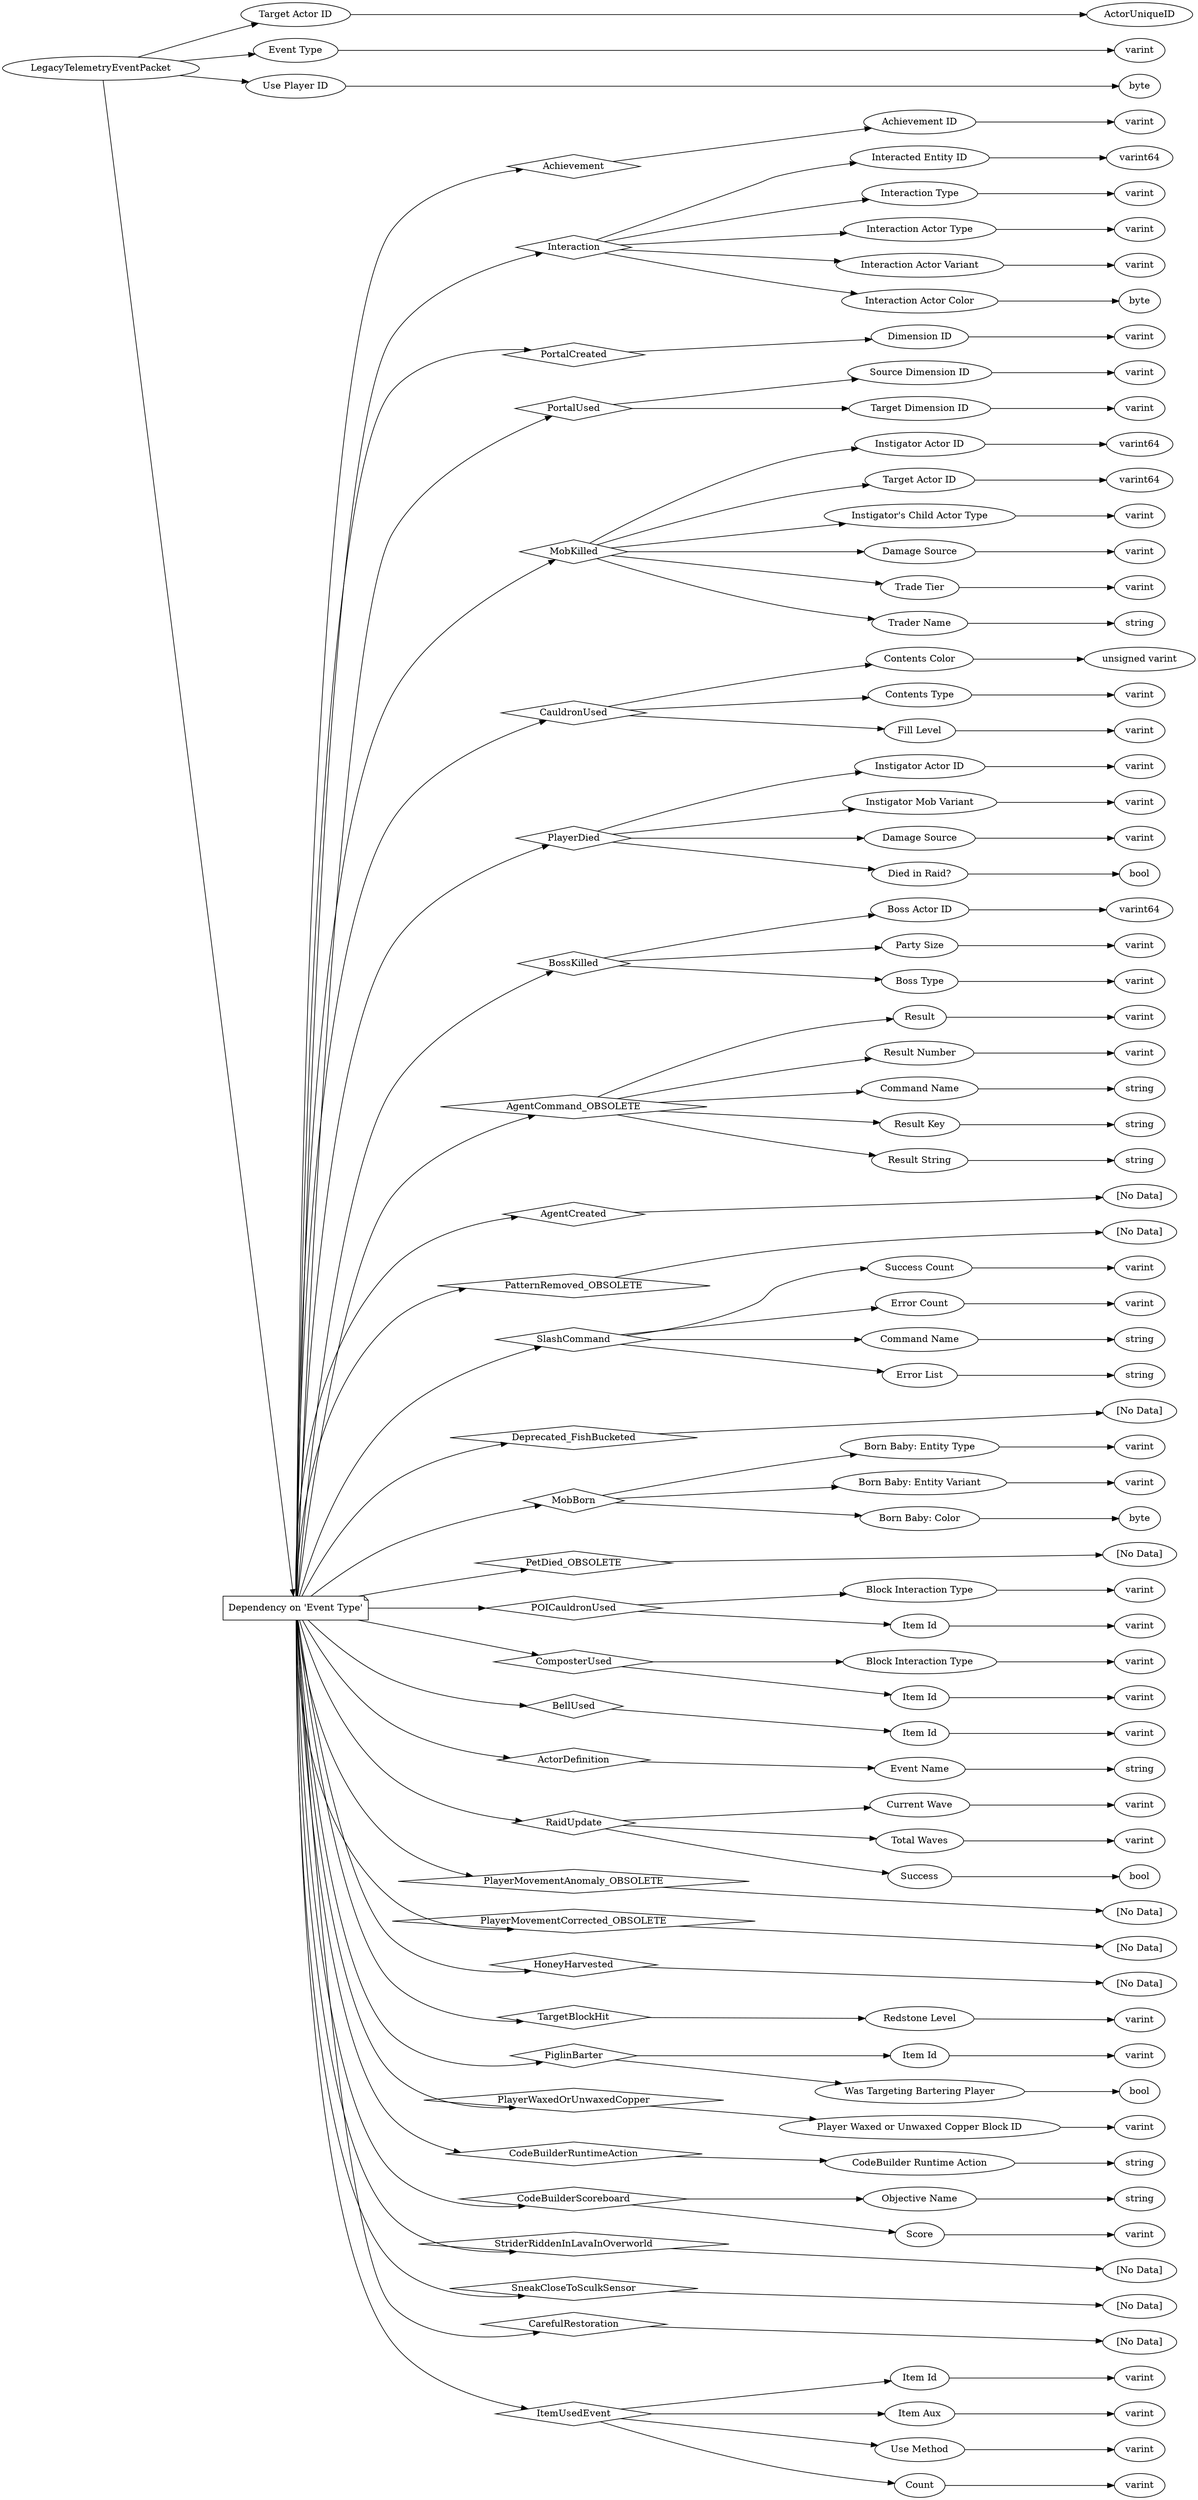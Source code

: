 digraph "LegacyTelemetryEventPacket" {
rankdir = LR
0
0 -> 1
1 -> 2
0 -> 3
3 -> 4
0 -> 5
5 -> 6
0 -> 7
7 -> 8
8 -> 9
9 -> 10
7 -> 11
11 -> 12
12 -> 13
11 -> 14
14 -> 15
11 -> 16
16 -> 17
11 -> 18
18 -> 19
11 -> 20
20 -> 21
7 -> 22
22 -> 23
23 -> 24
7 -> 25
25 -> 26
26 -> 27
25 -> 28
28 -> 29
7 -> 30
30 -> 31
31 -> 32
30 -> 33
33 -> 34
30 -> 35
35 -> 36
30 -> 37
37 -> 38
30 -> 39
39 -> 40
30 -> 41
41 -> 42
7 -> 43
43 -> 44
44 -> 45
43 -> 46
46 -> 47
43 -> 48
48 -> 49
7 -> 50
50 -> 51
51 -> 52
50 -> 53
53 -> 54
50 -> 55
55 -> 56
50 -> 57
57 -> 58
7 -> 59
59 -> 60
60 -> 61
59 -> 62
62 -> 63
59 -> 64
64 -> 65
7 -> 66
66 -> 67
67 -> 68
66 -> 69
69 -> 70
66 -> 71
71 -> 72
66 -> 73
73 -> 74
66 -> 75
75 -> 76
7 -> 77
77 -> 78
7 -> 79
79 -> 80
7 -> 81
81 -> 82
82 -> 83
81 -> 84
84 -> 85
81 -> 86
86 -> 87
81 -> 88
88 -> 89
7 -> 90
90 -> 91
7 -> 92
92 -> 93
93 -> 94
92 -> 95
95 -> 96
92 -> 97
97 -> 98
7 -> 99
99 -> 100
7 -> 101
101 -> 102
102 -> 103
101 -> 104
104 -> 105
7 -> 106
106 -> 107
107 -> 108
106 -> 109
109 -> 110
7 -> 111
111 -> 112
112 -> 113
7 -> 114
114 -> 115
115 -> 116
7 -> 117
117 -> 118
118 -> 119
117 -> 120
120 -> 121
117 -> 122
122 -> 123
7 -> 124
124 -> 125
7 -> 126
126 -> 127
7 -> 128
128 -> 129
7 -> 130
130 -> 131
131 -> 132
7 -> 133
133 -> 134
134 -> 135
133 -> 136
136 -> 137
7 -> 138
138 -> 139
139 -> 140
7 -> 141
141 -> 142
142 -> 143
7 -> 144
144 -> 145
145 -> 146
144 -> 147
147 -> 148
7 -> 149
149 -> 150
7 -> 151
151 -> 152
7 -> 153
153 -> 154
7 -> 155
155 -> 156
156 -> 157
155 -> 158
158 -> 159
155 -> 160
160 -> 161
155 -> 162
162 -> 163

0 [label="LegacyTelemetryEventPacket",comment="name: \"LegacyTelemetryEventPacket\", typeName: \"\", id: 0, branchId: 65, recurseId: -1, attributes: 0, notes: \"\""];
1 [label="Target Actor ID",comment="name: \"Target Actor ID\", typeName: \"ActorUniqueID\", id: 1, branchId: 0, recurseId: -1, attributes: 256, notes: \"\""];
2 [label="ActorUniqueID",comment="name: \"ActorUniqueID\", typeName: \"\", id: 2, branchId: 0, recurseId: -1, attributes: 512, notes: \"\""];
3 [label="Event Type",comment="name: \"Event Type\", typeName: \"\", id: 3, branchId: 0, recurseId: -1, attributes: 0, notes: \"\""];
4 [label="varint",comment="name: \"varint\", typeName: \"\", id: 4, branchId: 0, recurseId: -1, attributes: 512, notes: \"\""];
5 [label="Use Player ID",comment="name: \"Use Player ID\", typeName: \"\", id: 5, branchId: 0, recurseId: -1, attributes: 0, notes: \"\""];
6 [label="byte",comment="name: \"byte\", typeName: \"\", id: 6, branchId: 0, recurseId: -1, attributes: 512, notes: \"\""];
7 [label="Dependency on 'Event Type'",shape=note,comment="name: \"Dependency on 'Event Type'\", typeName: \"\", id: 7, branchId: 0, recurseId: -1, attributes: 2, notes: \"\""];
8 [label="Achievement",shape=diamond,comment="name: \"Achievement\", typeName: \"\", id: 8, branchId: 0, recurseId: -1, attributes: 4, notes: \"\""];
9 [label="Achievement ID",comment="name: \"Achievement ID\", typeName: \"\", id: 9, branchId: 0, recurseId: -1, attributes: 0, notes: \"\""];
10 [label="varint",comment="name: \"varint\", typeName: \"\", id: 10, branchId: 0, recurseId: -1, attributes: 512, notes: \"\""];
11 [label="Interaction",shape=diamond,comment="name: \"Interaction\", typeName: \"\", id: 11, branchId: 1, recurseId: -1, attributes: 4, notes: \"\""];
12 [label="Interacted Entity ID",comment="name: \"Interacted Entity ID\", typeName: \"\", id: 12, branchId: 0, recurseId: -1, attributes: 0, notes: \"\""];
13 [label="varint64",comment="name: \"varint64\", typeName: \"\", id: 13, branchId: 0, recurseId: -1, attributes: 512, notes: \"\""];
14 [label="Interaction Type",comment="name: \"Interaction Type\", typeName: \"\", id: 14, branchId: 0, recurseId: -1, attributes: 0, notes: \"\""];
15 [label="varint",comment="name: \"varint\", typeName: \"\", id: 15, branchId: 0, recurseId: -1, attributes: 512, notes: \"\""];
16 [label="Interaction Actor Type",comment="name: \"Interaction Actor Type\", typeName: \"\", id: 16, branchId: 0, recurseId: -1, attributes: 0, notes: \"\""];
17 [label="varint",comment="name: \"varint\", typeName: \"\", id: 17, branchId: 0, recurseId: -1, attributes: 512, notes: \"\""];
18 [label="Interaction Actor Variant",comment="name: \"Interaction Actor Variant\", typeName: \"\", id: 18, branchId: 0, recurseId: -1, attributes: 0, notes: \"\""];
19 [label="varint",comment="name: \"varint\", typeName: \"\", id: 19, branchId: 0, recurseId: -1, attributes: 512, notes: \"\""];
20 [label="Interaction Actor Color",comment="name: \"Interaction Actor Color\", typeName: \"\", id: 20, branchId: 0, recurseId: -1, attributes: 0, notes: \"\""];
21 [label="byte",comment="name: \"byte\", typeName: \"\", id: 21, branchId: 0, recurseId: -1, attributes: 512, notes: \"\""];
22 [label="PortalCreated",shape=diamond,comment="name: \"PortalCreated\", typeName: \"\", id: 22, branchId: 2, recurseId: -1, attributes: 4, notes: \"\""];
23 [label="Dimension ID",comment="name: \"Dimension ID\", typeName: \"\", id: 23, branchId: 0, recurseId: -1, attributes: 0, notes: \"Currently supported: (0 -> Overworld, 1 -> Nether, 2 -> The End, 3 -> Undefined)\""];
24 [label="varint",comment="name: \"varint\", typeName: \"\", id: 24, branchId: 0, recurseId: -1, attributes: 512, notes: \"\""];
25 [label="PortalUsed",shape=diamond,comment="name: \"PortalUsed\", typeName: \"\", id: 25, branchId: 3, recurseId: -1, attributes: 4, notes: \"\""];
26 [label="Source Dimension ID",comment="name: \"Source Dimension ID\", typeName: \"\", id: 26, branchId: 0, recurseId: -1, attributes: 0, notes: \"Currently supported: (0 -> Overworld, 1 -> Nether, 2 -> The End, 3 -> Undefined)\""];
27 [label="varint",comment="name: \"varint\", typeName: \"\", id: 27, branchId: 0, recurseId: -1, attributes: 512, notes: \"\""];
28 [label="Target Dimension ID",comment="name: \"Target Dimension ID\", typeName: \"\", id: 28, branchId: 0, recurseId: -1, attributes: 0, notes: \"Currently supported: (0 -> Overworld, 1 -> Nether, 2 -> The End, 3 -> Undefined)\""];
29 [label="varint",comment="name: \"varint\", typeName: \"\", id: 29, branchId: 0, recurseId: -1, attributes: 512, notes: \"\""];
30 [label="MobKilled",shape=diamond,comment="name: \"MobKilled\", typeName: \"\", id: 30, branchId: 4, recurseId: -1, attributes: 4, notes: \"\""];
31 [label="Instigator Actor ID",comment="name: \"Instigator Actor ID\", typeName: \"\", id: 31, branchId: 0, recurseId: -1, attributes: 0, notes: \"\""];
32 [label="varint64",comment="name: \"varint64\", typeName: \"\", id: 32, branchId: 0, recurseId: -1, attributes: 512, notes: \"\""];
33 [label="Target Actor ID",comment="name: \"Target Actor ID\", typeName: \"\", id: 33, branchId: 0, recurseId: -1, attributes: 0, notes: \"\""];
34 [label="varint64",comment="name: \"varint64\", typeName: \"\", id: 34, branchId: 0, recurseId: -1, attributes: 512, notes: \"\""];
35 [label="Instigator's Child Actor Type",comment="name: \"Instigator's Child Actor Type\", typeName: \"\", id: 35, branchId: 0, recurseId: -1, attributes: 0, notes: \"\""];
36 [label="varint",comment="name: \"varint\", typeName: \"\", id: 36, branchId: 0, recurseId: -1, attributes: 512, notes: \"\""];
37 [label="Damage Source",comment="name: \"Damage Source\", typeName: \"\", id: 37, branchId: 0, recurseId: -1, attributes: 0, notes: \"\""];
38 [label="varint",comment="name: \"varint\", typeName: \"\", id: 38, branchId: 0, recurseId: -1, attributes: 512, notes: \"\""];
39 [label="Trade Tier",comment="name: \"Trade Tier\", typeName: \"\", id: 39, branchId: 0, recurseId: -1, attributes: 0, notes: \"-1 if not a trading actor.\""];
40 [label="varint",comment="name: \"varint\", typeName: \"\", id: 40, branchId: 0, recurseId: -1, attributes: 512, notes: \"\""];
41 [label="Trader Name",comment="name: \"Trader Name\", typeName: \"\", id: 41, branchId: 0, recurseId: -1, attributes: 0, notes: \"Empty if not a trading actor.\""];
42 [label="string",comment="name: \"string\", typeName: \"\", id: 42, branchId: 0, recurseId: -1, attributes: 512, notes: \"\""];
43 [label="CauldronUsed",shape=diamond,comment="name: \"CauldronUsed\", typeName: \"\", id: 43, branchId: 5, recurseId: -1, attributes: 4, notes: \"\""];
44 [label="Contents Color",comment="name: \"Contents Color\", typeName: \"\", id: 44, branchId: 0, recurseId: -1, attributes: 0, notes: \"\""];
45 [label="unsigned varint",comment="name: \"unsigned varint\", typeName: \"\", id: 45, branchId: 0, recurseId: -1, attributes: 512, notes: \"\""];
46 [label="Contents Type",comment="name: \"Contents Type\", typeName: \"\", id: 46, branchId: 0, recurseId: -1, attributes: 0, notes: \"\""];
47 [label="varint",comment="name: \"varint\", typeName: \"\", id: 47, branchId: 0, recurseId: -1, attributes: 512, notes: \"\""];
48 [label="Fill Level",comment="name: \"Fill Level\", typeName: \"\", id: 48, branchId: 0, recurseId: -1, attributes: 0, notes: \"\""];
49 [label="varint",comment="name: \"varint\", typeName: \"\", id: 49, branchId: 0, recurseId: -1, attributes: 512, notes: \"\""];
50 [label="PlayerDied",shape=diamond,comment="name: \"PlayerDied\", typeName: \"\", id: 50, branchId: 6, recurseId: -1, attributes: 4, notes: \"\""];
51 [label="Instigator Actor ID",comment="name: \"Instigator Actor ID\", typeName: \"\", id: 51, branchId: 0, recurseId: -1, attributes: 0, notes: \"\""];
52 [label="varint",comment="name: \"varint\", typeName: \"\", id: 52, branchId: 0, recurseId: -1, attributes: 512, notes: \"\""];
53 [label="Instigator Mob Variant",comment="name: \"Instigator Mob Variant\", typeName: \"\", id: 53, branchId: 0, recurseId: -1, attributes: 0, notes: \"\""];
54 [label="varint",comment="name: \"varint\", typeName: \"\", id: 54, branchId: 0, recurseId: -1, attributes: 512, notes: \"\""];
55 [label="Damage Source",comment="name: \"Damage Source\", typeName: \"\", id: 55, branchId: 0, recurseId: -1, attributes: 0, notes: \"\""];
56 [label="varint",comment="name: \"varint\", typeName: \"\", id: 56, branchId: 0, recurseId: -1, attributes: 512, notes: \"\""];
57 [label="Died in Raid?",comment="name: \"Died in Raid?\", typeName: \"\", id: 57, branchId: 0, recurseId: -1, attributes: 0, notes: \"\""];
58 [label="bool",comment="name: \"bool\", typeName: \"\", id: 58, branchId: 0, recurseId: -1, attributes: 512, notes: \"\""];
59 [label="BossKilled",shape=diamond,comment="name: \"BossKilled\", typeName: \"\", id: 59, branchId: 7, recurseId: -1, attributes: 4, notes: \"\""];
60 [label="Boss Actor ID",comment="name: \"Boss Actor ID\", typeName: \"\", id: 60, branchId: 0, recurseId: -1, attributes: 0, notes: \"\""];
61 [label="varint64",comment="name: \"varint64\", typeName: \"\", id: 61, branchId: 0, recurseId: -1, attributes: 512, notes: \"\""];
62 [label="Party Size",comment="name: \"Party Size\", typeName: \"\", id: 62, branchId: 0, recurseId: -1, attributes: 0, notes: \"\""];
63 [label="varint",comment="name: \"varint\", typeName: \"\", id: 63, branchId: 0, recurseId: -1, attributes: 512, notes: \"\""];
64 [label="Boss Type",comment="name: \"Boss Type\", typeName: \"\", id: 64, branchId: 0, recurseId: -1, attributes: 0, notes: \"\""];
65 [label="varint",comment="name: \"varint\", typeName: \"\", id: 65, branchId: 0, recurseId: -1, attributes: 512, notes: \"\""];
66 [label="AgentCommand_OBSOLETE",shape=diamond,comment="name: \"AgentCommand_OBSOLETE\", typeName: \"\", id: 66, branchId: 8, recurseId: -1, attributes: 4, notes: \"\""];
67 [label="Result",comment="name: \"Result\", typeName: \"\", id: 67, branchId: 0, recurseId: -1, attributes: 0, notes: \"\""];
68 [label="varint",comment="name: \"varint\", typeName: \"\", id: 68, branchId: 0, recurseId: -1, attributes: 512, notes: \"\""];
69 [label="Result Number",comment="name: \"Result Number\", typeName: \"\", id: 69, branchId: 0, recurseId: -1, attributes: 0, notes: \"\""];
70 [label="varint",comment="name: \"varint\", typeName: \"\", id: 70, branchId: 0, recurseId: -1, attributes: 512, notes: \"\""];
71 [label="Command Name",comment="name: \"Command Name\", typeName: \"\", id: 71, branchId: 0, recurseId: -1, attributes: 0, notes: \"\""];
72 [label="string",comment="name: \"string\", typeName: \"\", id: 72, branchId: 0, recurseId: -1, attributes: 512, notes: \"\""];
73 [label="Result Key",comment="name: \"Result Key\", typeName: \"\", id: 73, branchId: 0, recurseId: -1, attributes: 0, notes: \"\""];
74 [label="string",comment="name: \"string\", typeName: \"\", id: 74, branchId: 0, recurseId: -1, attributes: 512, notes: \"\""];
75 [label="Result String",comment="name: \"Result String\", typeName: \"\", id: 75, branchId: 0, recurseId: -1, attributes: 0, notes: \"\""];
76 [label="string",comment="name: \"string\", typeName: \"\", id: 76, branchId: 0, recurseId: -1, attributes: 512, notes: \"\""];
77 [label="AgentCreated",shape=diamond,comment="name: \"AgentCreated\", typeName: \"\", id: 77, branchId: 9, recurseId: -1, attributes: 4, notes: \"\""];
78 [label="[No Data]",comment="name: \"[No Data]\", typeName: \"\", id: 78, branchId: 0, recurseId: -1, attributes: 512, notes: \"\""];
79 [label="PatternRemoved_OBSOLETE",shape=diamond,comment="name: \"PatternRemoved_OBSOLETE\", typeName: \"\", id: 79, branchId: 10, recurseId: -1, attributes: 4, notes: \"\""];
80 [label="[No Data]",comment="name: \"[No Data]\", typeName: \"\", id: 80, branchId: 0, recurseId: -1, attributes: 512, notes: \"\""];
81 [label="SlashCommand",shape=diamond,comment="name: \"SlashCommand\", typeName: \"\", id: 81, branchId: 11, recurseId: -1, attributes: 4, notes: \"\""];
82 [label="Success Count",comment="name: \"Success Count\", typeName: \"\", id: 82, branchId: 0, recurseId: -1, attributes: 0, notes: \"\""];
83 [label="varint",comment="name: \"varint\", typeName: \"\", id: 83, branchId: 0, recurseId: -1, attributes: 512, notes: \"\""];
84 [label="Error Count",comment="name: \"Error Count\", typeName: \"\", id: 84, branchId: 0, recurseId: -1, attributes: 0, notes: \"\""];
85 [label="varint",comment="name: \"varint\", typeName: \"\", id: 85, branchId: 0, recurseId: -1, attributes: 512, notes: \"\""];
86 [label="Command Name",comment="name: \"Command Name\", typeName: \"\", id: 86, branchId: 0, recurseId: -1, attributes: 0, notes: \"\""];
87 [label="string",comment="name: \"string\", typeName: \"\", id: 87, branchId: 0, recurseId: -1, attributes: 512, notes: \"\""];
88 [label="Error List",comment="name: \"Error List\", typeName: \"\", id: 88, branchId: 0, recurseId: -1, attributes: 0, notes: \"\""];
89 [label="string",comment="name: \"string\", typeName: \"\", id: 89, branchId: 0, recurseId: -1, attributes: 512, notes: \"\""];
90 [label="Deprecated_FishBucketed",shape=diamond,comment="name: \"Deprecated_FishBucketed\", typeName: \"\", id: 90, branchId: 12, recurseId: -1, attributes: 4, notes: \"\""];
91 [label="[No Data]",comment="name: \"[No Data]\", typeName: \"\", id: 91, branchId: 0, recurseId: -1, attributes: 512, notes: \"\""];
92 [label="MobBorn",shape=diamond,comment="name: \"MobBorn\", typeName: \"\", id: 92, branchId: 13, recurseId: -1, attributes: 4, notes: \"\""];
93 [label="Born Baby: Entity Type",comment="name: \"Born Baby: Entity Type\", typeName: \"\", id: 93, branchId: 0, recurseId: -1, attributes: 0, notes: \"\""];
94 [label="varint",comment="name: \"varint\", typeName: \"\", id: 94, branchId: 0, recurseId: -1, attributes: 512, notes: \"\""];
95 [label="Born Baby: Entity Variant",comment="name: \"Born Baby: Entity Variant\", typeName: \"\", id: 95, branchId: 0, recurseId: -1, attributes: 0, notes: \"\""];
96 [label="varint",comment="name: \"varint\", typeName: \"\", id: 96, branchId: 0, recurseId: -1, attributes: 512, notes: \"\""];
97 [label="Born Baby: Color",comment="name: \"Born Baby: Color\", typeName: \"\", id: 97, branchId: 0, recurseId: -1, attributes: 0, notes: \"\""];
98 [label="byte",comment="name: \"byte\", typeName: \"\", id: 98, branchId: 0, recurseId: -1, attributes: 512, notes: \"\""];
99 [label="PetDied_OBSOLETE",shape=diamond,comment="name: \"PetDied_OBSOLETE\", typeName: \"\", id: 99, branchId: 14, recurseId: -1, attributes: 4, notes: \"\""];
100 [label="[No Data]",comment="name: \"[No Data]\", typeName: \"\", id: 100, branchId: 0, recurseId: -1, attributes: 512, notes: \"\""];
101 [label="POICauldronUsed",shape=diamond,comment="name: \"POICauldronUsed\", typeName: \"\", id: 101, branchId: 15, recurseId: -1, attributes: 4, notes: \"\""];
102 [label="Block Interaction Type",comment="name: \"Block Interaction Type\", typeName: \"\", id: 102, branchId: 0, recurseId: -1, attributes: 0, notes: \"\""];
103 [label="varint",comment="name: \"varint\", typeName: \"\", id: 103, branchId: 0, recurseId: -1, attributes: 512, notes: \"\""];
104 [label="Item Id",comment="name: \"Item Id\", typeName: \"\", id: 104, branchId: 0, recurseId: -1, attributes: 0, notes: \"Id of the relevant item used in the interaction.\""];
105 [label="varint",comment="name: \"varint\", typeName: \"\", id: 105, branchId: 0, recurseId: -1, attributes: 512, notes: \"\""];
106 [label="ComposterUsed",shape=diamond,comment="name: \"ComposterUsed\", typeName: \"\", id: 106, branchId: 16, recurseId: -1, attributes: 4, notes: \"\""];
107 [label="Block Interaction Type",comment="name: \"Block Interaction Type\", typeName: \"\", id: 107, branchId: 0, recurseId: -1, attributes: 0, notes: \"\""];
108 [label="varint",comment="name: \"varint\", typeName: \"\", id: 108, branchId: 0, recurseId: -1, attributes: 512, notes: \"\""];
109 [label="Item Id",comment="name: \"Item Id\", typeName: \"\", id: 109, branchId: 0, recurseId: -1, attributes: 0, notes: \"Id of the relevant item used in the interaction.\""];
110 [label="varint",comment="name: \"varint\", typeName: \"\", id: 110, branchId: 0, recurseId: -1, attributes: 512, notes: \"\""];
111 [label="BellUsed",shape=diamond,comment="name: \"BellUsed\", typeName: \"\", id: 111, branchId: 17, recurseId: -1, attributes: 4, notes: \"\""];
112 [label="Item Id",comment="name: \"Item Id\", typeName: \"\", id: 112, branchId: 0, recurseId: -1, attributes: 0, notes: \"Id of the relevant item used in the interaction.\""];
113 [label="varint",comment="name: \"varint\", typeName: \"\", id: 113, branchId: 0, recurseId: -1, attributes: 512, notes: \"\""];
114 [label="ActorDefinition",shape=diamond,comment="name: \"ActorDefinition\", typeName: \"\", id: 114, branchId: 18, recurseId: -1, attributes: 4, notes: \"\""];
115 [label="Event Name",comment="name: \"Event Name\", typeName: \"\", id: 115, branchId: 0, recurseId: -1, attributes: 0, notes: \"\""];
116 [label="string",comment="name: \"string\", typeName: \"\", id: 116, branchId: 0, recurseId: -1, attributes: 512, notes: \"\""];
117 [label="RaidUpdate",shape=diamond,comment="name: \"RaidUpdate\", typeName: \"\", id: 117, branchId: 19, recurseId: -1, attributes: 4, notes: \"\""];
118 [label="Current Wave",comment="name: \"Current Wave\", typeName: \"\", id: 118, branchId: 0, recurseId: -1, attributes: 0, notes: \"\""];
119 [label="varint",comment="name: \"varint\", typeName: \"\", id: 119, branchId: 0, recurseId: -1, attributes: 512, notes: \"\""];
120 [label="Total Waves",comment="name: \"Total Waves\", typeName: \"\", id: 120, branchId: 0, recurseId: -1, attributes: 0, notes: \"\""];
121 [label="varint",comment="name: \"varint\", typeName: \"\", id: 121, branchId: 0, recurseId: -1, attributes: 512, notes: \"\""];
122 [label="Success",comment="name: \"Success\", typeName: \"\", id: 122, branchId: 0, recurseId: -1, attributes: 0, notes: \"\""];
123 [label="bool",comment="name: \"bool\", typeName: \"\", id: 123, branchId: 0, recurseId: -1, attributes: 512, notes: \"\""];
124 [label="PlayerMovementAnomaly_OBSOLETE",shape=diamond,comment="name: \"PlayerMovementAnomaly_OBSOLETE\", typeName: \"\", id: 124, branchId: 20, recurseId: -1, attributes: 4, notes: \"\""];
125 [label="[No Data]",comment="name: \"[No Data]\", typeName: \"\", id: 125, branchId: 0, recurseId: -1, attributes: 512, notes: \"\""];
126 [label="PlayerMovementCorrected_OBSOLETE",shape=diamond,comment="name: \"PlayerMovementCorrected_OBSOLETE\", typeName: \"\", id: 126, branchId: 21, recurseId: -1, attributes: 4, notes: \"\""];
127 [label="[No Data]",comment="name: \"[No Data]\", typeName: \"\", id: 127, branchId: 0, recurseId: -1, attributes: 512, notes: \"\""];
128 [label="HoneyHarvested",shape=diamond,comment="name: \"HoneyHarvested\", typeName: \"\", id: 128, branchId: 22, recurseId: -1, attributes: 4, notes: \"\""];
129 [label="[No Data]",comment="name: \"[No Data]\", typeName: \"\", id: 129, branchId: 0, recurseId: -1, attributes: 512, notes: \"\""];
130 [label="TargetBlockHit",shape=diamond,comment="name: \"TargetBlockHit\", typeName: \"\", id: 130, branchId: 23, recurseId: -1, attributes: 4, notes: \"\""];
131 [label="Redstone Level",comment="name: \"Redstone Level\", typeName: \"\", id: 131, branchId: 0, recurseId: -1, attributes: 0, notes: \"\""];
132 [label="varint",comment="name: \"varint\", typeName: \"\", id: 132, branchId: 0, recurseId: -1, attributes: 512, notes: \"\""];
133 [label="PiglinBarter",shape=diamond,comment="name: \"PiglinBarter\", typeName: \"\", id: 133, branchId: 24, recurseId: -1, attributes: 4, notes: \"\""];
134 [label="Item Id",comment="name: \"Item Id\", typeName: \"\", id: 134, branchId: 0, recurseId: -1, attributes: 0, notes: \"\""];
135 [label="varint",comment="name: \"varint\", typeName: \"\", id: 135, branchId: 0, recurseId: -1, attributes: 512, notes: \"\""];
136 [label="Was Targeting Bartering Player",comment="name: \"Was Targeting Bartering Player\", typeName: \"\", id: 136, branchId: 0, recurseId: -1, attributes: 0, notes: \"\""];
137 [label="bool",comment="name: \"bool\", typeName: \"\", id: 137, branchId: 0, recurseId: -1, attributes: 512, notes: \"\""];
138 [label="PlayerWaxedOrUnwaxedCopper",shape=diamond,comment="name: \"PlayerWaxedOrUnwaxedCopper\", typeName: \"\", id: 138, branchId: 25, recurseId: -1, attributes: 4, notes: \"\""];
139 [label="Player Waxed or Unwaxed Copper Block ID",comment="name: \"Player Waxed or Unwaxed Copper Block ID\", typeName: \"\", id: 139, branchId: 0, recurseId: -1, attributes: 0, notes: \"\""];
140 [label="varint",comment="name: \"varint\", typeName: \"\", id: 140, branchId: 0, recurseId: -1, attributes: 512, notes: \"\""];
141 [label="CodeBuilderRuntimeAction",shape=diamond,comment="name: \"CodeBuilderRuntimeAction\", typeName: \"\", id: 141, branchId: 26, recurseId: -1, attributes: 4, notes: \"\""];
142 [label="CodeBuilder Runtime Action",comment="name: \"CodeBuilder Runtime Action\", typeName: \"\", id: 142, branchId: 0, recurseId: -1, attributes: 0, notes: \"\""];
143 [label="string",comment="name: \"string\", typeName: \"\", id: 143, branchId: 0, recurseId: -1, attributes: 512, notes: \"\""];
144 [label="CodeBuilderScoreboard",shape=diamond,comment="name: \"CodeBuilderScoreboard\", typeName: \"\", id: 144, branchId: 27, recurseId: -1, attributes: 4, notes: \"\""];
145 [label="Objective Name",comment="name: \"Objective Name\", typeName: \"\", id: 145, branchId: 0, recurseId: -1, attributes: 0, notes: \"\""];
146 [label="string",comment="name: \"string\", typeName: \"\", id: 146, branchId: 0, recurseId: -1, attributes: 512, notes: \"\""];
147 [label="Score",comment="name: \"Score\", typeName: \"\", id: 147, branchId: 0, recurseId: -1, attributes: 0, notes: \"\""];
148 [label="varint",comment="name: \"varint\", typeName: \"\", id: 148, branchId: 0, recurseId: -1, attributes: 512, notes: \"\""];
149 [label="StriderRiddenInLavaInOverworld",shape=diamond,comment="name: \"StriderRiddenInLavaInOverworld\", typeName: \"\", id: 149, branchId: 28, recurseId: -1, attributes: 4, notes: \"\""];
150 [label="[No Data]",comment="name: \"[No Data]\", typeName: \"\", id: 150, branchId: 0, recurseId: -1, attributes: 512, notes: \"\""];
151 [label="SneakCloseToSculkSensor",shape=diamond,comment="name: \"SneakCloseToSculkSensor\", typeName: \"\", id: 151, branchId: 29, recurseId: -1, attributes: 4, notes: \"\""];
152 [label="[No Data]",comment="name: \"[No Data]\", typeName: \"\", id: 152, branchId: 0, recurseId: -1, attributes: 512, notes: \"\""];
153 [label="CarefulRestoration",shape=diamond,comment="name: \"CarefulRestoration\", typeName: \"\", id: 153, branchId: 30, recurseId: -1, attributes: 4, notes: \"\""];
154 [label="[No Data]",comment="name: \"[No Data]\", typeName: \"\", id: 154, branchId: 0, recurseId: -1, attributes: 512, notes: \"\""];
155 [label="ItemUsedEvent",shape=diamond,comment="name: \"ItemUsedEvent\", typeName: \"\", id: 155, branchId: 31, recurseId: -1, attributes: 4, notes: \"\""];
156 [label="Item Id",comment="name: \"Item Id\", typeName: \"\", id: 156, branchId: 0, recurseId: -1, attributes: 0, notes: \"\""];
157 [label="varint",comment="name: \"varint\", typeName: \"\", id: 157, branchId: 0, recurseId: -1, attributes: 512, notes: \"\""];
158 [label="Item Aux",comment="name: \"Item Aux\", typeName: \"\", id: 158, branchId: 0, recurseId: -1, attributes: 0, notes: \"\""];
159 [label="varint",comment="name: \"varint\", typeName: \"\", id: 159, branchId: 0, recurseId: -1, attributes: 512, notes: \"\""];
160 [label="Use Method",comment="name: \"Use Method\", typeName: \"\", id: 160, branchId: 0, recurseId: -1, attributes: 0, notes: \"\""];
161 [label="varint",comment="name: \"varint\", typeName: \"\", id: 161, branchId: 0, recurseId: -1, attributes: 512, notes: \"\""];
162 [label="Count",comment="name: \"Count\", typeName: \"\", id: 162, branchId: 0, recurseId: -1, attributes: 0, notes: \"\""];
163 [label="varint",comment="name: \"varint\", typeName: \"\", id: 163, branchId: 0, recurseId: -1, attributes: 512, notes: \"\""];
{ rank = max;2;4;6;10;13;15;17;19;21;24;27;29;32;34;36;38;40;42;45;47;49;52;54;56;58;61;63;65;68;70;72;74;76;78;80;83;85;87;89;91;94;96;98;100;103;105;108;110;113;116;119;121;123;125;127;129;132;135;137;140;143;146;148;150;152;154;157;159;161;163}

}
